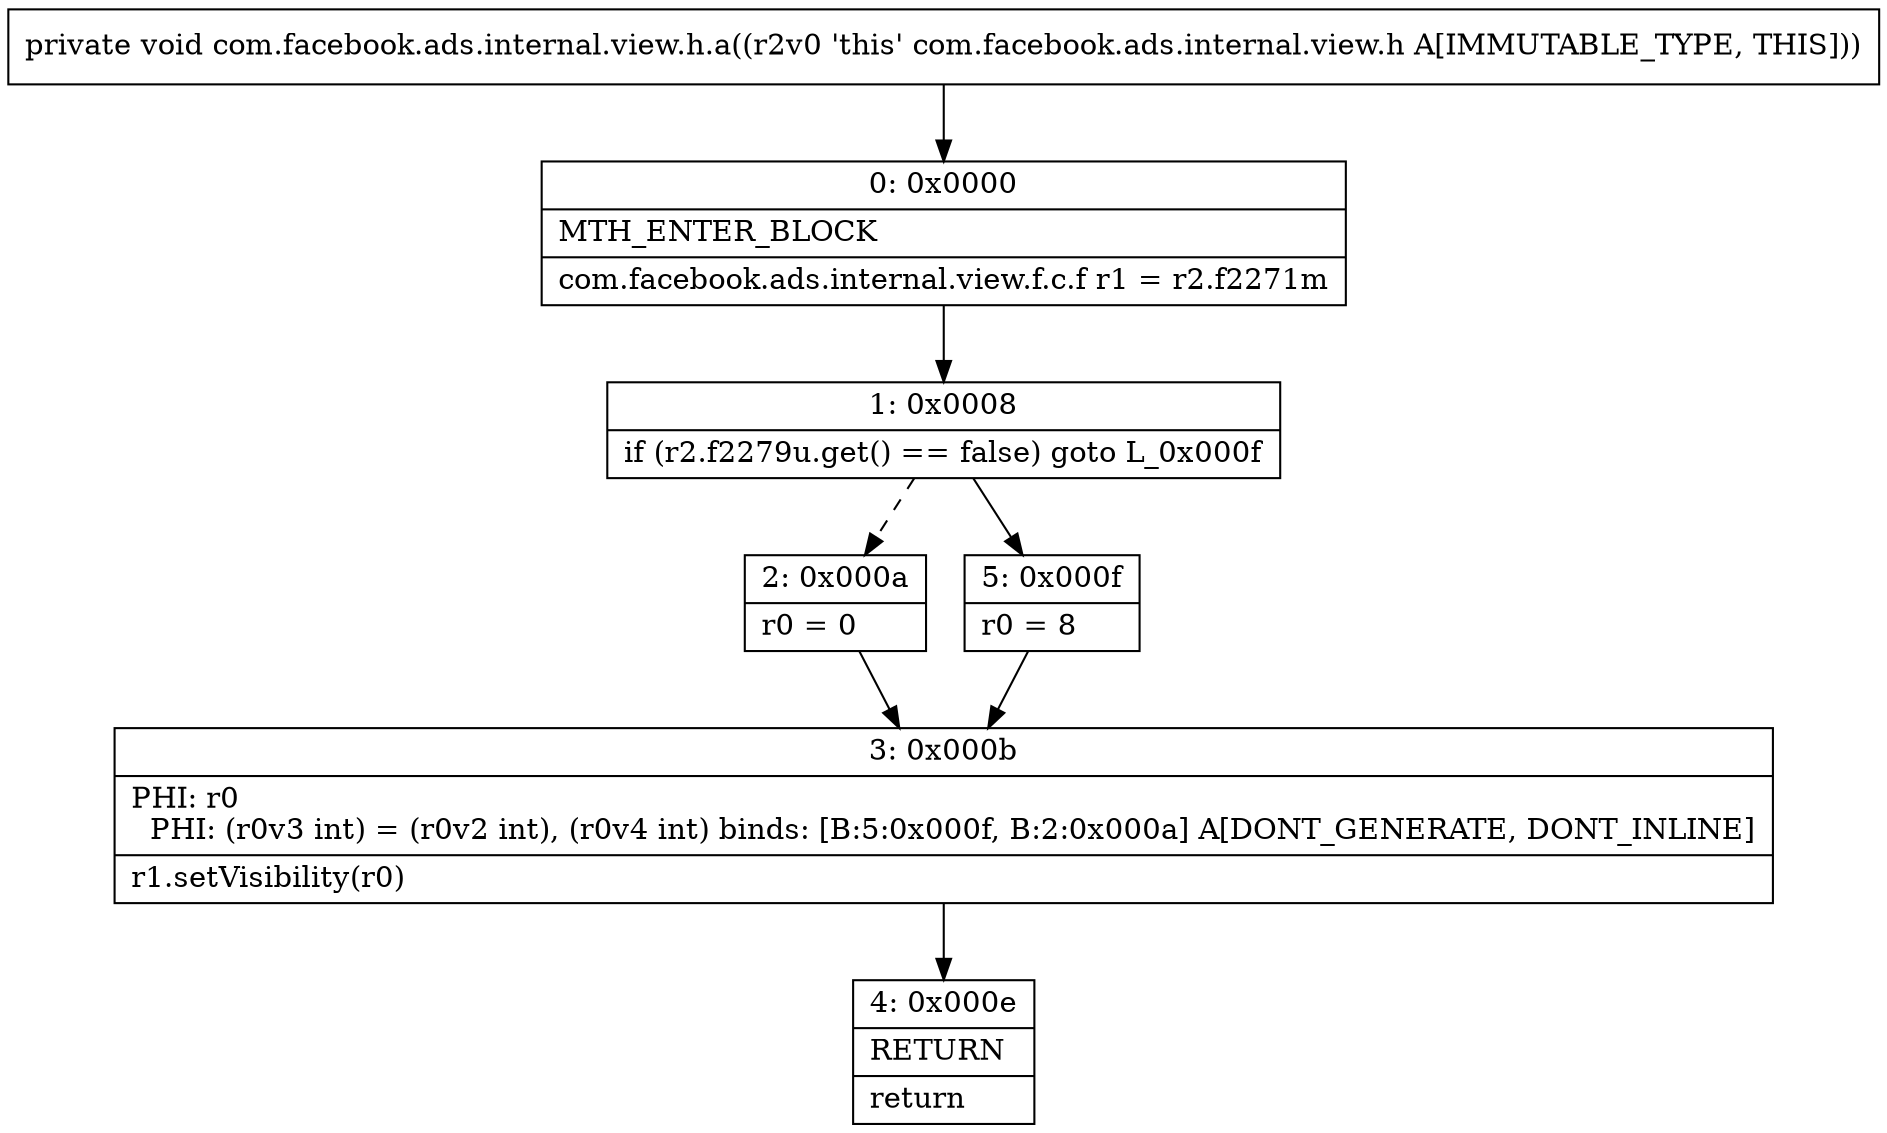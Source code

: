 digraph "CFG forcom.facebook.ads.internal.view.h.a()V" {
Node_0 [shape=record,label="{0\:\ 0x0000|MTH_ENTER_BLOCK\l|com.facebook.ads.internal.view.f.c.f r1 = r2.f2271m\l}"];
Node_1 [shape=record,label="{1\:\ 0x0008|if (r2.f2279u.get() == false) goto L_0x000f\l}"];
Node_2 [shape=record,label="{2\:\ 0x000a|r0 = 0\l}"];
Node_3 [shape=record,label="{3\:\ 0x000b|PHI: r0 \l  PHI: (r0v3 int) = (r0v2 int), (r0v4 int) binds: [B:5:0x000f, B:2:0x000a] A[DONT_GENERATE, DONT_INLINE]\l|r1.setVisibility(r0)\l}"];
Node_4 [shape=record,label="{4\:\ 0x000e|RETURN\l|return\l}"];
Node_5 [shape=record,label="{5\:\ 0x000f|r0 = 8\l}"];
MethodNode[shape=record,label="{private void com.facebook.ads.internal.view.h.a((r2v0 'this' com.facebook.ads.internal.view.h A[IMMUTABLE_TYPE, THIS])) }"];
MethodNode -> Node_0;
Node_0 -> Node_1;
Node_1 -> Node_2[style=dashed];
Node_1 -> Node_5;
Node_2 -> Node_3;
Node_3 -> Node_4;
Node_5 -> Node_3;
}


